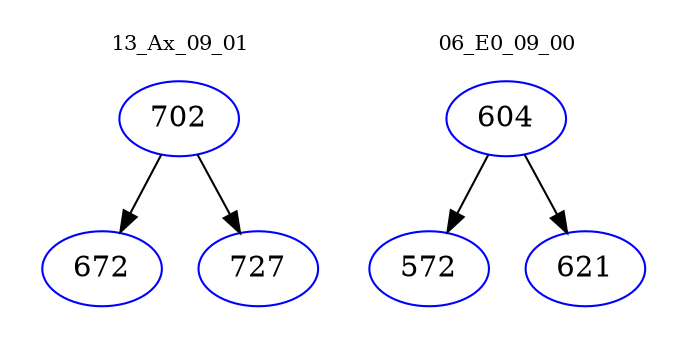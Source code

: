 digraph{
subgraph cluster_0 {
color = white
label = "13_Ax_09_01";
fontsize=10;
T0_702 [label="702", color="blue"]
T0_702 -> T0_672 [color="black"]
T0_672 [label="672", color="blue"]
T0_702 -> T0_727 [color="black"]
T0_727 [label="727", color="blue"]
}
subgraph cluster_1 {
color = white
label = "06_E0_09_00";
fontsize=10;
T1_604 [label="604", color="blue"]
T1_604 -> T1_572 [color="black"]
T1_572 [label="572", color="blue"]
T1_604 -> T1_621 [color="black"]
T1_621 [label="621", color="blue"]
}
}
